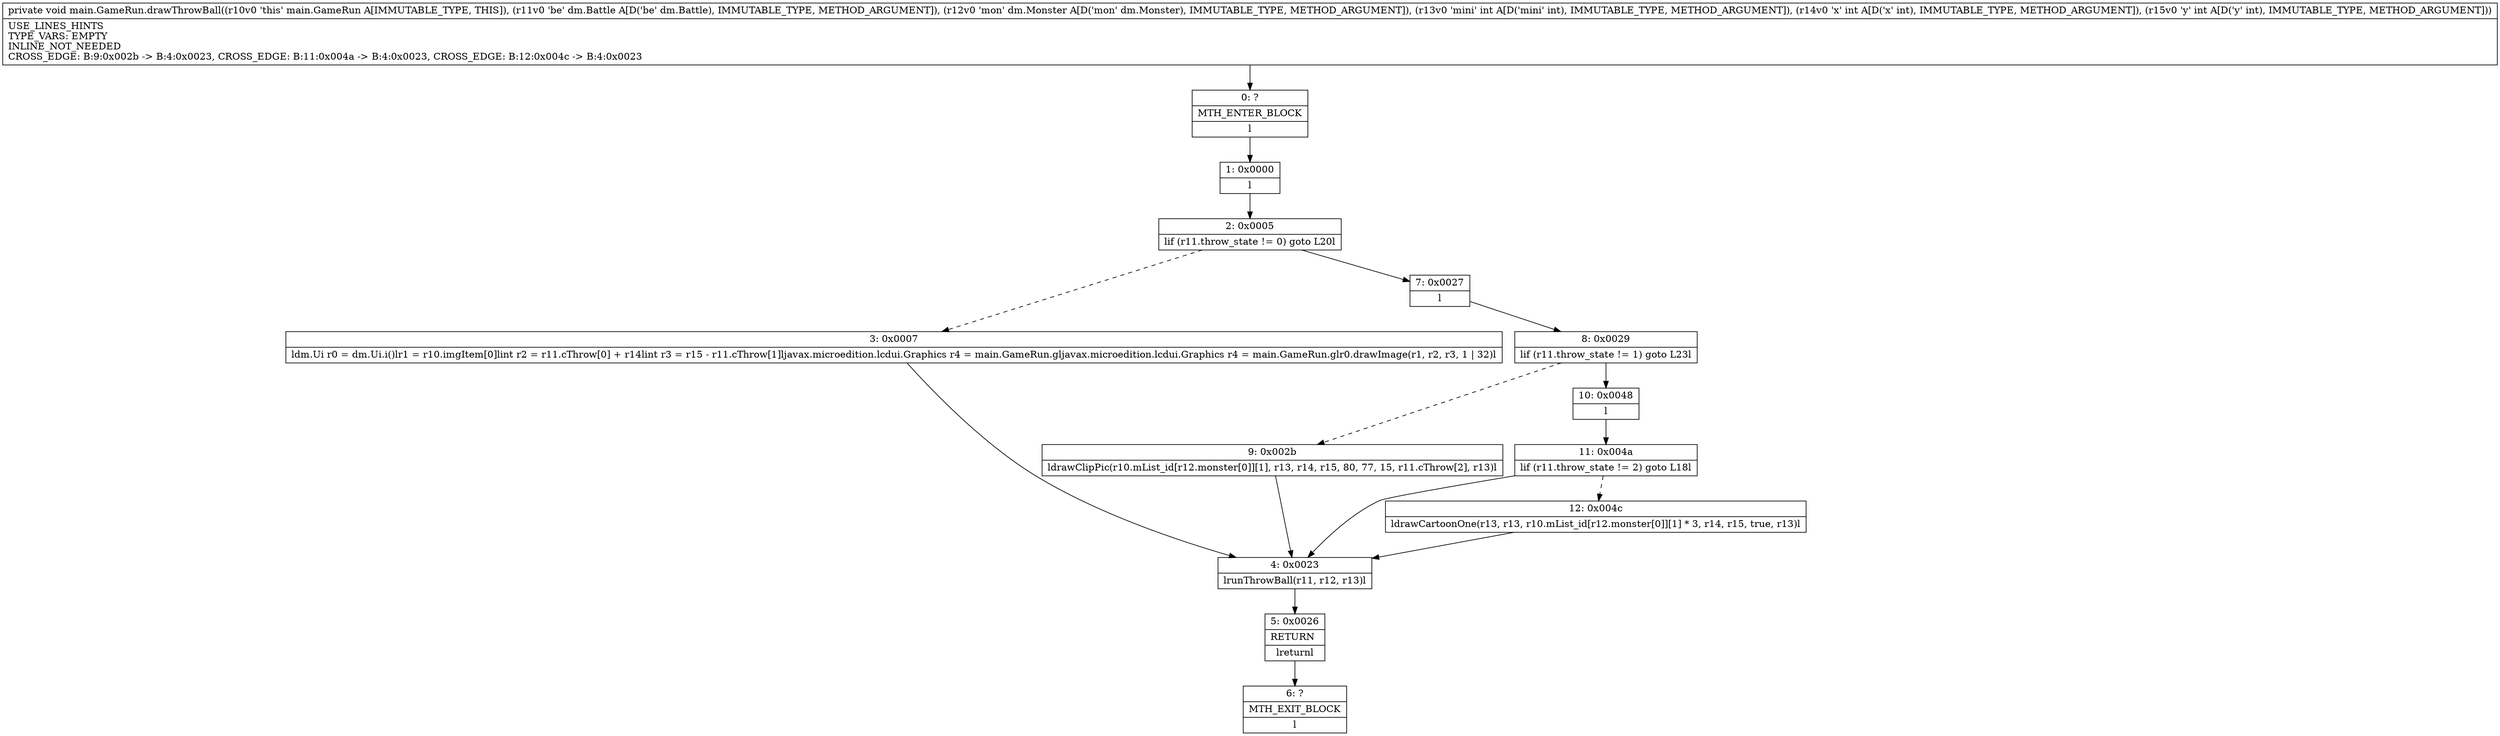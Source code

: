digraph "CFG formain.GameRun.drawThrowBall(Ldm\/Battle;Ldm\/Monster;III)V" {
Node_0 [shape=record,label="{0\:\ ?|MTH_ENTER_BLOCK\l|l}"];
Node_1 [shape=record,label="{1\:\ 0x0000|l}"];
Node_2 [shape=record,label="{2\:\ 0x0005|lif (r11.throw_state != 0) goto L20l}"];
Node_3 [shape=record,label="{3\:\ 0x0007|ldm.Ui r0 = dm.Ui.i()lr1 = r10.imgItem[0]lint r2 = r11.cThrow[0] + r14lint r3 = r15 \- r11.cThrow[1]ljavax.microedition.lcdui.Graphics r4 = main.GameRun.gljavax.microedition.lcdui.Graphics r4 = main.GameRun.glr0.drawImage(r1, r2, r3, 1 \| 32)l}"];
Node_4 [shape=record,label="{4\:\ 0x0023|lrunThrowBall(r11, r12, r13)l}"];
Node_5 [shape=record,label="{5\:\ 0x0026|RETURN\l|lreturnl}"];
Node_6 [shape=record,label="{6\:\ ?|MTH_EXIT_BLOCK\l|l}"];
Node_7 [shape=record,label="{7\:\ 0x0027|l}"];
Node_8 [shape=record,label="{8\:\ 0x0029|lif (r11.throw_state != 1) goto L23l}"];
Node_9 [shape=record,label="{9\:\ 0x002b|ldrawClipPic(r10.mList_id[r12.monster[0]][1], r13, r14, r15, 80, 77, 15, r11.cThrow[2], r13)l}"];
Node_10 [shape=record,label="{10\:\ 0x0048|l}"];
Node_11 [shape=record,label="{11\:\ 0x004a|lif (r11.throw_state != 2) goto L18l}"];
Node_12 [shape=record,label="{12\:\ 0x004c|ldrawCartoonOne(r13, r13, r10.mList_id[r12.monster[0]][1] * 3, r14, r15, true, r13)l}"];
MethodNode[shape=record,label="{private void main.GameRun.drawThrowBall((r10v0 'this' main.GameRun A[IMMUTABLE_TYPE, THIS]), (r11v0 'be' dm.Battle A[D('be' dm.Battle), IMMUTABLE_TYPE, METHOD_ARGUMENT]), (r12v0 'mon' dm.Monster A[D('mon' dm.Monster), IMMUTABLE_TYPE, METHOD_ARGUMENT]), (r13v0 'mini' int A[D('mini' int), IMMUTABLE_TYPE, METHOD_ARGUMENT]), (r14v0 'x' int A[D('x' int), IMMUTABLE_TYPE, METHOD_ARGUMENT]), (r15v0 'y' int A[D('y' int), IMMUTABLE_TYPE, METHOD_ARGUMENT]))  | USE_LINES_HINTS\lTYPE_VARS: EMPTY\lINLINE_NOT_NEEDED\lCROSS_EDGE: B:9:0x002b \-\> B:4:0x0023, CROSS_EDGE: B:11:0x004a \-\> B:4:0x0023, CROSS_EDGE: B:12:0x004c \-\> B:4:0x0023\l}"];
MethodNode -> Node_0;
Node_0 -> Node_1;
Node_1 -> Node_2;
Node_2 -> Node_3[style=dashed];
Node_2 -> Node_7;
Node_3 -> Node_4;
Node_4 -> Node_5;
Node_5 -> Node_6;
Node_7 -> Node_8;
Node_8 -> Node_9[style=dashed];
Node_8 -> Node_10;
Node_9 -> Node_4;
Node_10 -> Node_11;
Node_11 -> Node_4;
Node_11 -> Node_12[style=dashed];
Node_12 -> Node_4;
}


